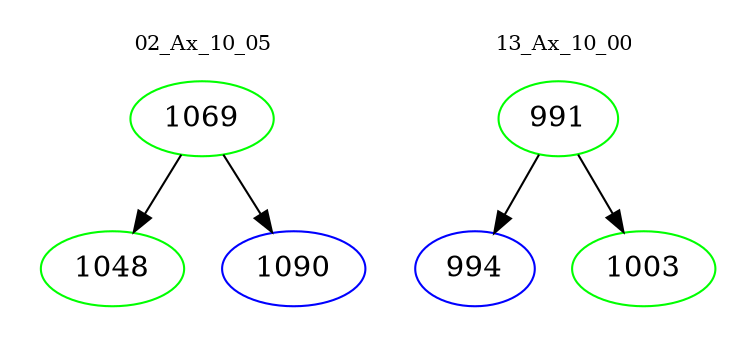 digraph{
subgraph cluster_0 {
color = white
label = "02_Ax_10_05";
fontsize=10;
T0_1069 [label="1069", color="green"]
T0_1069 -> T0_1048 [color="black"]
T0_1048 [label="1048", color="green"]
T0_1069 -> T0_1090 [color="black"]
T0_1090 [label="1090", color="blue"]
}
subgraph cluster_1 {
color = white
label = "13_Ax_10_00";
fontsize=10;
T1_991 [label="991", color="green"]
T1_991 -> T1_994 [color="black"]
T1_994 [label="994", color="blue"]
T1_991 -> T1_1003 [color="black"]
T1_1003 [label="1003", color="green"]
}
}
